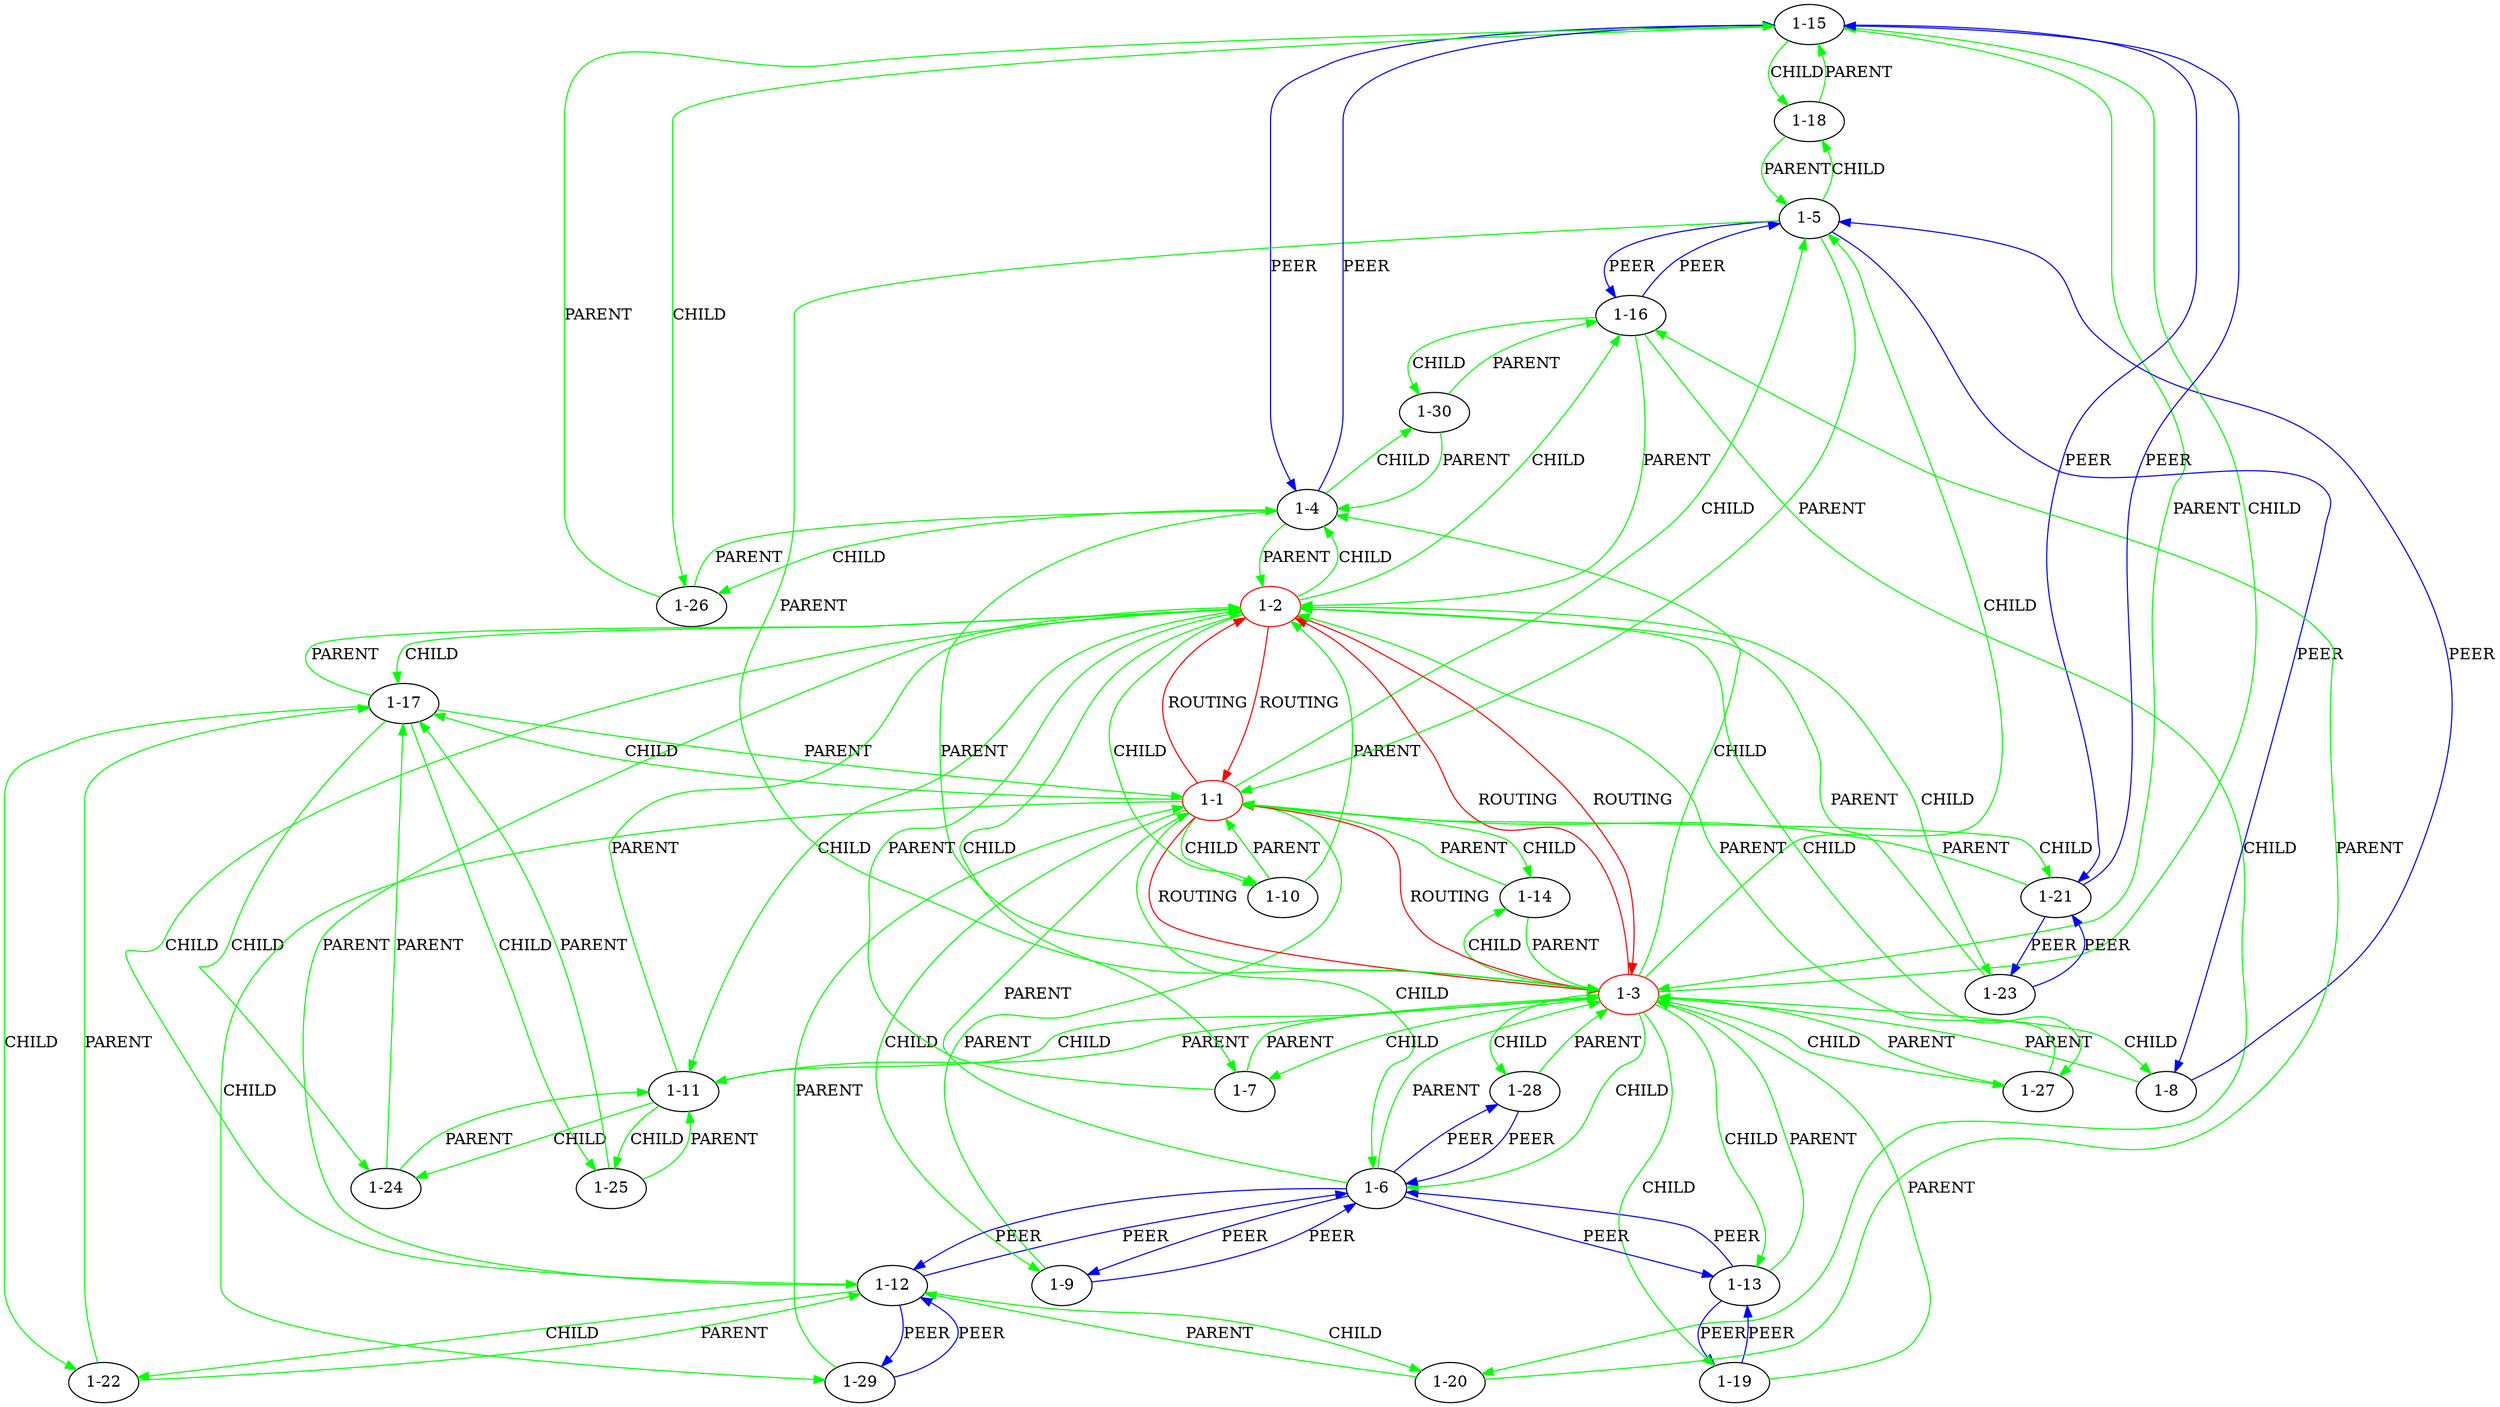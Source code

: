 strict digraph "union( ,  )" {
"1-15" [is_core=False];
"1-14" [is_core=False];
"1-17" [is_core=False];
"1-16" [is_core=False];
"1-11" [is_core=False];
"1-10" [is_core=False];
"1-13" [is_core=False];
"1-12" [is_core=False];
"1-19" [is_core=False];
"1-18" [is_core=False];
"1-30" [is_core=False];
"1-9" [is_core=False];
"1-8" [is_core=False];
"1-1" [color=red, is_core=True];
"1-3" [color=red, is_core=True];
"1-2" [color=red, is_core=True];
"1-5" [is_core=False];
"1-4" [is_core=False];
"1-7" [is_core=False];
"1-6" [is_core=False];
"1-28" [is_core=False];
"1-29" [is_core=False];
"1-24" [is_core=False];
"1-25" [is_core=False];
"1-26" [is_core=False];
"1-27" [is_core=False];
"1-20" [is_core=False];
"1-21" [is_core=False];
"1-22" [is_core=False];
"1-23" [is_core=False];
"1-15" -> "1-21"  [color=blue, label=PEER];
"1-15" -> "1-26"  [color=green, label=CHILD];
"1-15" -> "1-4"  [color=blue, label=PEER];
"1-15" -> "1-3"  [color=green, label=PARENT];
"1-15" -> "1-18"  [color=green, label=CHILD];
"1-14" -> "1-1"  [color=green, label=PARENT];
"1-14" -> "1-3"  [color=green, label=PARENT];
"1-17" -> "1-1"  [color=green, label=PARENT];
"1-17" -> "1-24"  [color=green, label=CHILD];
"1-17" -> "1-2"  [color=green, label=PARENT];
"1-17" -> "1-22"  [color=green, label=CHILD];
"1-17" -> "1-25"  [color=green, label=CHILD];
"1-16" -> "1-5"  [color=blue, label=PEER];
"1-16" -> "1-2"  [color=green, label=PARENT];
"1-16" -> "1-20"  [color=green, label=CHILD];
"1-16" -> "1-30"  [color=green, label=CHILD];
"1-11" -> "1-24"  [color=green, label=CHILD];
"1-11" -> "1-25"  [color=green, label=CHILD];
"1-11" -> "1-3"  [color=green, label=PARENT];
"1-11" -> "1-2"  [color=green, label=PARENT];
"1-10" -> "1-1"  [color=green, label=PARENT];
"1-10" -> "1-2"  [color=green, label=PARENT];
"1-13" -> "1-3"  [color=green, label=PARENT];
"1-13" -> "1-19"  [color=blue, label=PEER];
"1-13" -> "1-6"  [color=blue, label=PEER];
"1-12" -> "1-2"  [color=green, label=PARENT];
"1-12" -> "1-20"  [color=green, label=CHILD];
"1-12" -> "1-29"  [color=blue, label=PEER];
"1-12" -> "1-22"  [color=green, label=CHILD];
"1-12" -> "1-6"  [color=blue, label=PEER];
"1-19" -> "1-3"  [color=green, label=PARENT];
"1-19" -> "1-13"  [color=blue, label=PEER];
"1-18" -> "1-15"  [color=green, label=PARENT];
"1-18" -> "1-5"  [color=green, label=PARENT];
"1-30" -> "1-16"  [color=green, label=PARENT];
"1-30" -> "1-4"  [color=green, label=PARENT];
"1-9" -> "1-1"  [color=green, label=PARENT];
"1-9" -> "1-6"  [color=blue, label=PEER];
"1-8" -> "1-3"  [color=green, label=PARENT];
"1-8" -> "1-5"  [color=blue, label=PEER];
"1-1" -> "1-9"  [color=green, label=CHILD];
"1-1" -> "1-29"  [color=green, label=CHILD];
"1-1" -> "1-3"  [color=red, label=ROUTING];
"1-1" -> "1-2"  [color=red, label=ROUTING];
"1-1" -> "1-5"  [color=green, label=CHILD];
"1-1" -> "1-21"  [color=green, label=CHILD];
"1-1" -> "1-6"  [color=green, label=CHILD];
"1-1" -> "1-14"  [color=green, label=CHILD];
"1-1" -> "1-17"  [color=green, label=CHILD];
"1-1" -> "1-10"  [color=green, label=CHILD];
"1-3" -> "1-8"  [color=green, label=CHILD];
"1-3" -> "1-2"  [color=red, label=ROUTING];
"1-3" -> "1-28"  [color=green, label=CHILD];
"1-3" -> "1-1"  [color=red, label=ROUTING];
"1-3" -> "1-27"  [color=green, label=CHILD];
"1-3" -> "1-5"  [color=green, label=CHILD];
"1-3" -> "1-4"  [color=green, label=CHILD];
"1-3" -> "1-7"  [color=green, label=CHILD];
"1-3" -> "1-6"  [color=green, label=CHILD];
"1-3" -> "1-15"  [color=green, label=CHILD];
"1-3" -> "1-14"  [color=green, label=CHILD];
"1-3" -> "1-11"  [color=green, label=CHILD];
"1-3" -> "1-13"  [color=green, label=CHILD];
"1-3" -> "1-19"  [color=green, label=CHILD];
"1-2" -> "1-1"  [color=red, label=ROUTING];
"1-2" -> "1-3"  [color=red, label=ROUTING];
"1-2" -> "1-27"  [color=green, label=CHILD];
"1-2" -> "1-4"  [color=green, label=CHILD];
"1-2" -> "1-7"  [color=green, label=CHILD];
"1-2" -> "1-23"  [color=green, label=CHILD];
"1-2" -> "1-17"  [color=green, label=CHILD];
"1-2" -> "1-16"  [color=green, label=CHILD];
"1-2" -> "1-11"  [color=green, label=CHILD];
"1-2" -> "1-10"  [color=green, label=CHILD];
"1-2" -> "1-12"  [color=green, label=CHILD];
"1-5" -> "1-1"  [color=green, label=PARENT];
"1-5" -> "1-8"  [color=blue, label=PEER];
"1-5" -> "1-3"  [color=green, label=PARENT];
"1-5" -> "1-16"  [color=blue, label=PEER];
"1-5" -> "1-18"  [color=green, label=CHILD];
"1-4" -> "1-15"  [color=blue, label=PEER];
"1-4" -> "1-3"  [color=green, label=PARENT];
"1-4" -> "1-2"  [color=green, label=PARENT];
"1-4" -> "1-26"  [color=green, label=CHILD];
"1-4" -> "1-30"  [color=green, label=CHILD];
"1-7" -> "1-3"  [color=green, label=PARENT];
"1-7" -> "1-2"  [color=green, label=PARENT];
"1-6" -> "1-9"  [color=blue, label=PEER];
"1-6" -> "1-28"  [color=blue, label=PEER];
"1-6" -> "1-1"  [color=green, label=PARENT];
"1-6" -> "1-3"  [color=green, label=PARENT];
"1-6" -> "1-13"  [color=blue, label=PEER];
"1-6" -> "1-12"  [color=blue, label=PEER];
"1-28" -> "1-3"  [color=green, label=PARENT];
"1-28" -> "1-6"  [color=blue, label=PEER];
"1-29" -> "1-1"  [color=green, label=PARENT];
"1-29" -> "1-12"  [color=blue, label=PEER];
"1-24" -> "1-17"  [color=green, label=PARENT];
"1-24" -> "1-11"  [color=green, label=PARENT];
"1-25" -> "1-17"  [color=green, label=PARENT];
"1-25" -> "1-11"  [color=green, label=PARENT];
"1-26" -> "1-15"  [color=green, label=PARENT];
"1-26" -> "1-4"  [color=green, label=PARENT];
"1-27" -> "1-3"  [color=green, label=PARENT];
"1-27" -> "1-2"  [color=green, label=PARENT];
"1-20" -> "1-16"  [color=green, label=PARENT];
"1-20" -> "1-12"  [color=green, label=PARENT];
"1-21" -> "1-1"  [color=green, label=PARENT];
"1-21" -> "1-15"  [color=blue, label=PEER];
"1-21" -> "1-23"  [color=blue, label=PEER];
"1-22" -> "1-17"  [color=green, label=PARENT];
"1-22" -> "1-12"  [color=green, label=PARENT];
"1-23" -> "1-2"  [color=green, label=PARENT];
"1-23" -> "1-21"  [color=blue, label=PEER];
}
